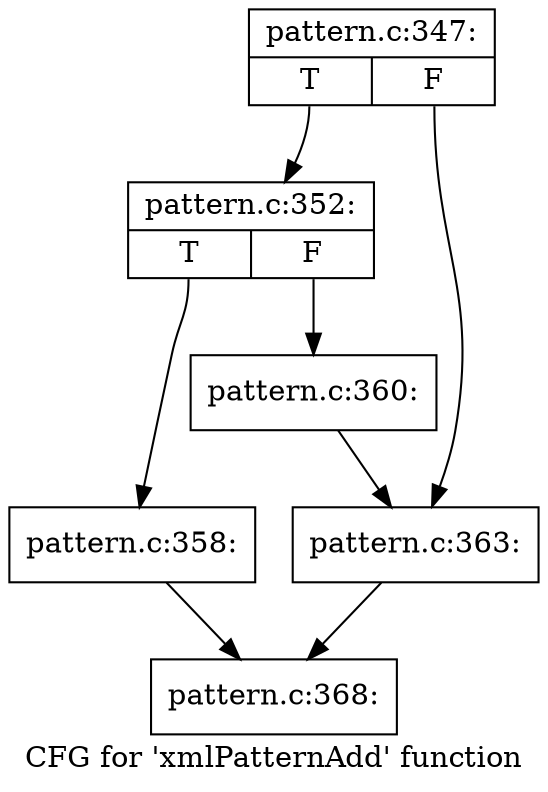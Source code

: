 digraph "CFG for 'xmlPatternAdd' function" {
	label="CFG for 'xmlPatternAdd' function";

	Node0x4696a70 [shape=record,label="{pattern.c:347:|{<s0>T|<s1>F}}"];
	Node0x4696a70:s0 -> Node0x46ac5a0;
	Node0x4696a70:s1 -> Node0x46ac5f0;
	Node0x46ac5a0 [shape=record,label="{pattern.c:352:|{<s0>T|<s1>F}}"];
	Node0x46ac5a0:s0 -> Node0x462c300;
	Node0x46ac5a0:s1 -> Node0x462c350;
	Node0x462c300 [shape=record,label="{pattern.c:358:}"];
	Node0x462c300 -> Node0x4698bb0;
	Node0x462c350 [shape=record,label="{pattern.c:360:}"];
	Node0x462c350 -> Node0x46ac5f0;
	Node0x46ac5f0 [shape=record,label="{pattern.c:363:}"];
	Node0x46ac5f0 -> Node0x4698bb0;
	Node0x4698bb0 [shape=record,label="{pattern.c:368:}"];
}
